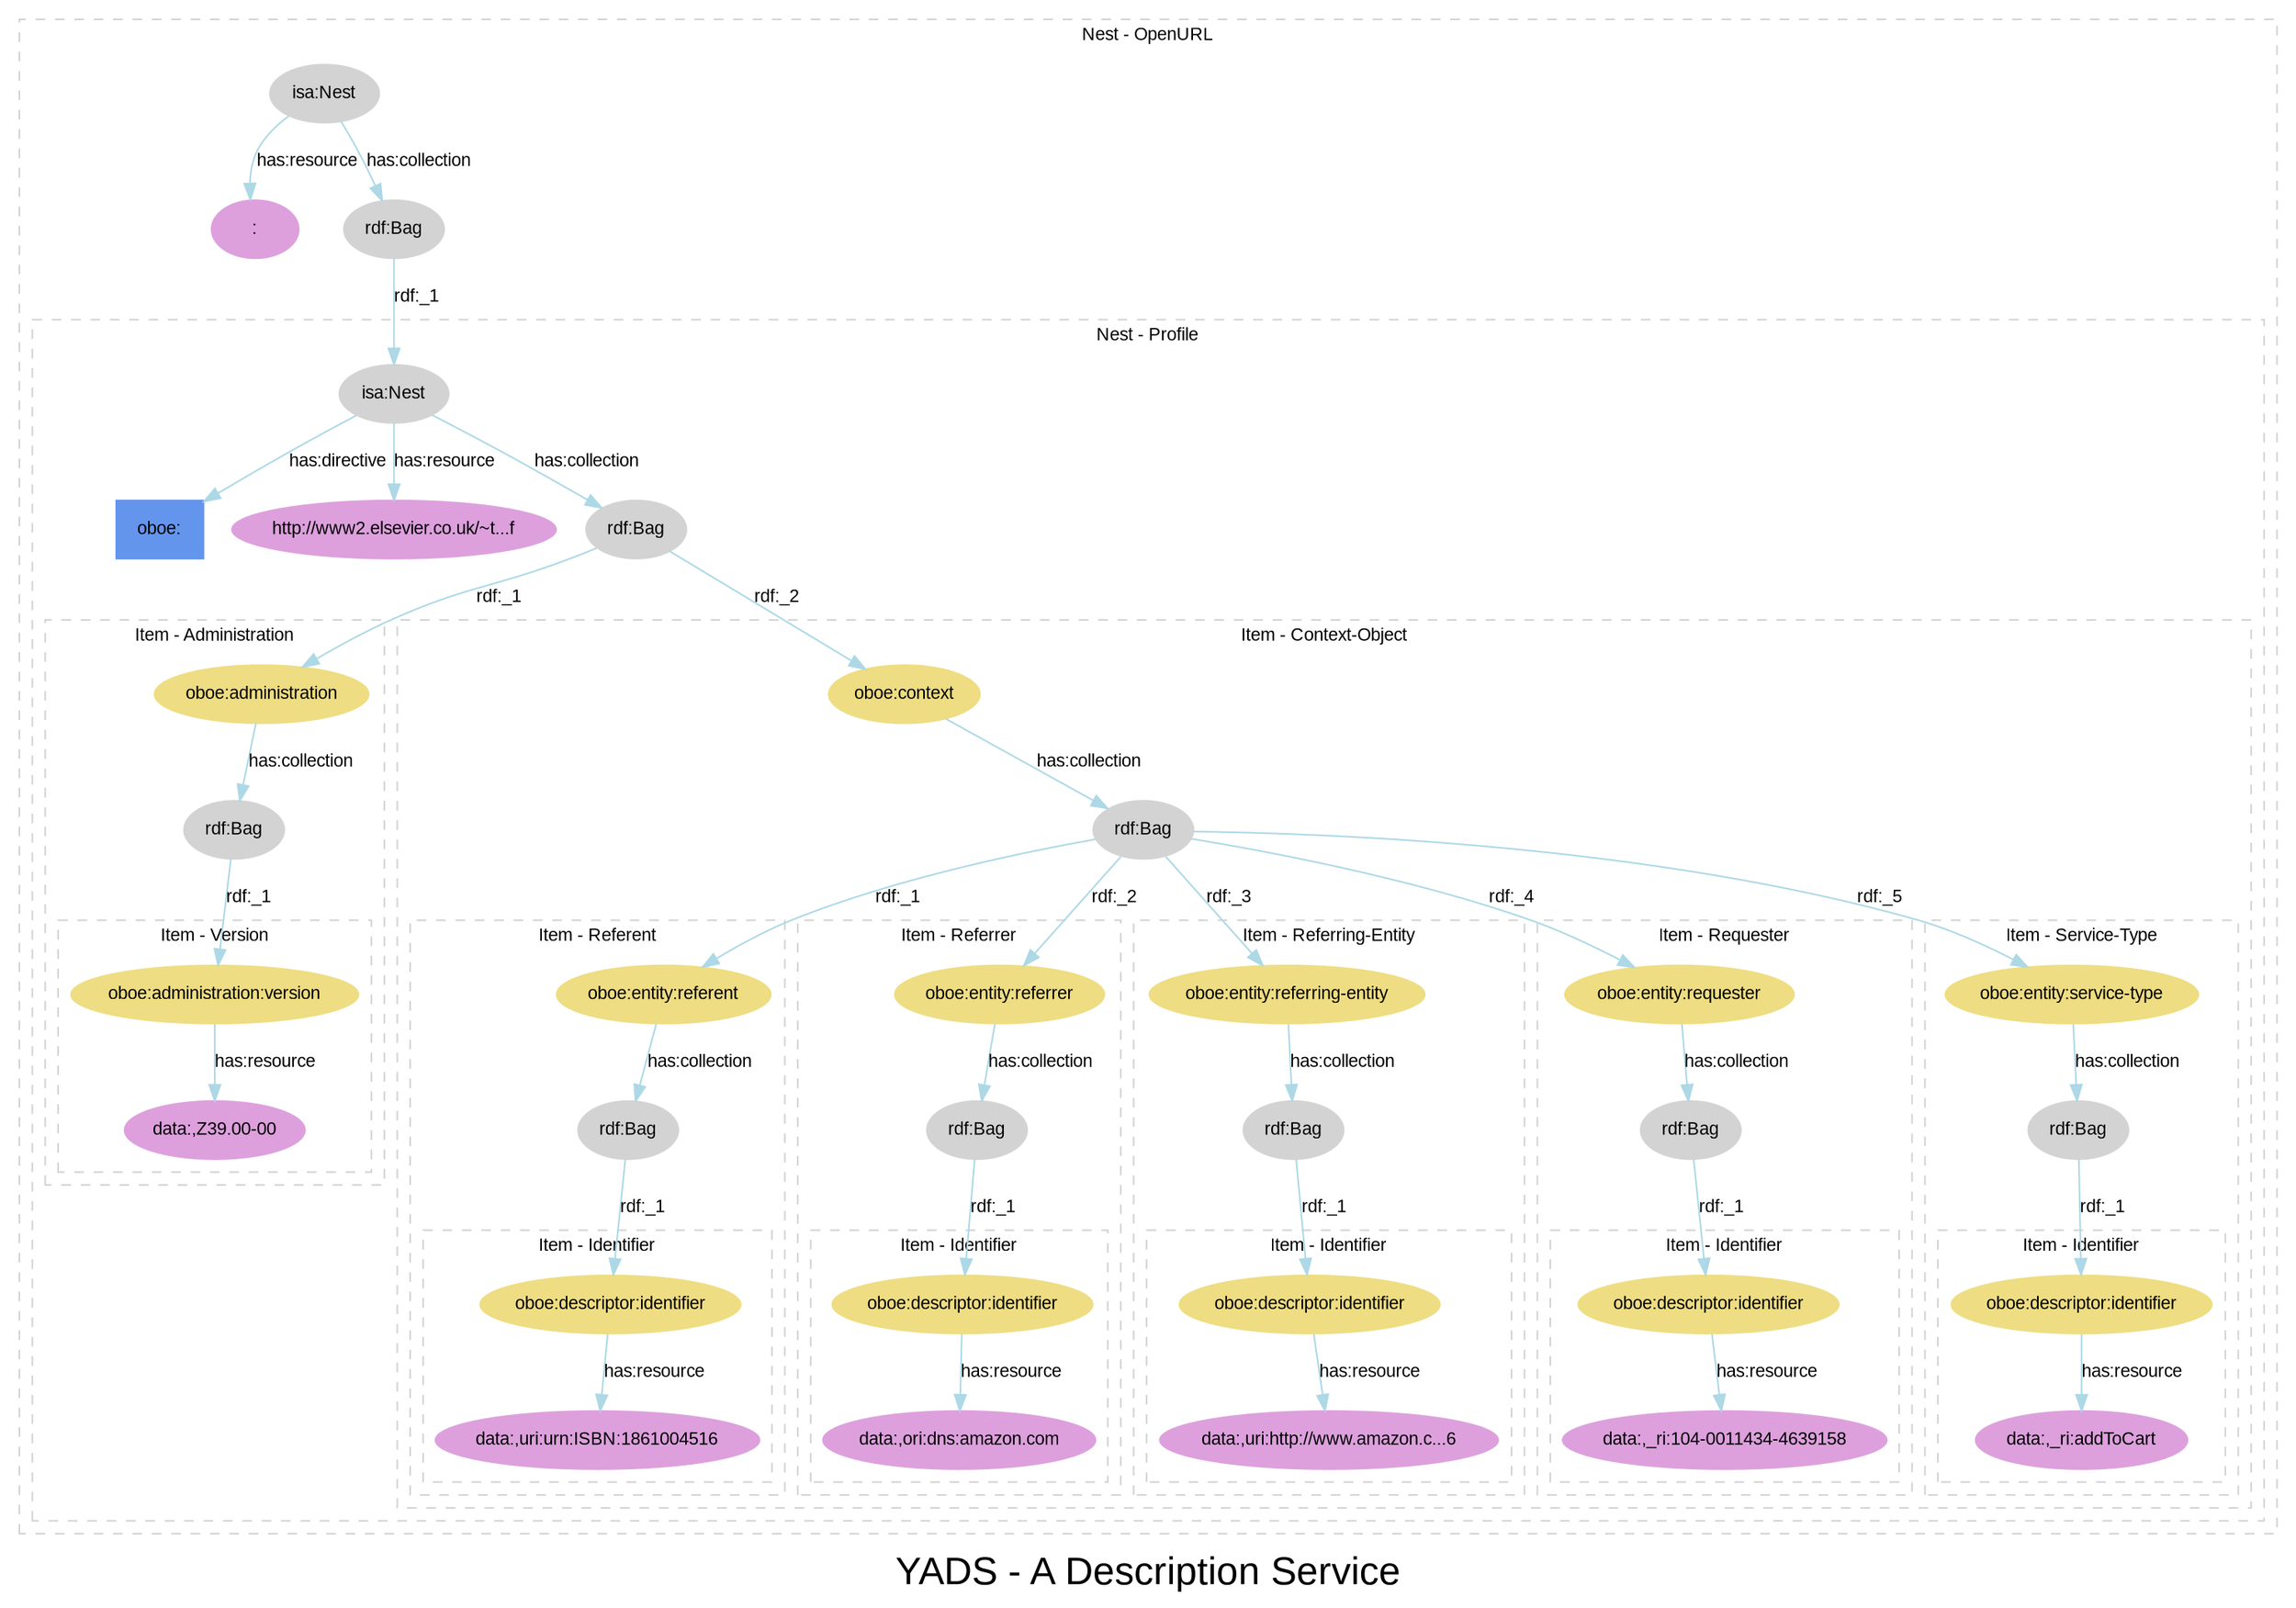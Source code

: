 
digraph yads { 

graph [
  fontname=arial, fontsize=24
  label="YADS - A Description Service"
];
node [
  fontname=arial, fontsize=11, fontcolor=black,
  style=filled, color=cornflowerblue,
];
edge [
  fontname=arial, fontsize=11, fontcolor=black,
  style=filled, color=lightblue,
];
rankdir=TB;

subgraph cluster_1 {

  style=dashed; color=lightgrey;
  fontname=arial; fontsize=11;
  fontcolor="black"; label="Nest - OpenURL";

  ":_1" [label="isa:Nest", color=lightgrey, URL="http://www2.elsevier.co.uk/~tony/1014/yads-schema-2002-04-03#Nest"];
  ":_1" -> ":" [label="has:resource", URL="http://www2.elsevier.co.uk/~tony/1014/yads-schema-2002-04-03#resource"];
  ":_1" -> ":_2" [label="has:collection", URL="http://www2.elsevier.co.uk/~tony/1014/yads-schema-2002-04-03#collection"];
  ":_2" [label="rdf:Bag", color=lightgrey];
  ":" [color=plum, URL=""];
  ":_2" [label="rdf:Bag", color=lightgrey, URL="http://www.w3.org/1999/02/22-rdf-syntax-ns#Bag"];
  ":_2" -> ":_3" [label="rdf:_1", URL="http://www.w3.org/1999/02/22-rdf-syntax-ns#_1"];
":_3" [label="isa:Nest"]

subgraph cluster_3 {

  style=dashed; color=lightgrey;
  fontname=arial; fontsize=11;
  fontcolor="black"; label="Nest - Profile";

  ":_3" [label="isa:Nest", color=lightgrey, URL="http://www2.elsevier.co.uk/~tony/1014/yads-schema-2002-04-03#Nest"];
  ":_3" -> "node_1" [label="has:directive", URL="http://www2.elsevier.co.uk/~tony/1014/yads-schema-2002-04-03#directive"];
  ":_3" -> "http://www2.elsevier.co.uk/~t...f" [label="has:resource", URL="http://www2.elsevier.co.uk/~tony/1014/yads-schema-2002-04-03#resource"];
  ":_3" -> ":_4" [label="has:collection", URL="http://www2.elsevier.co.uk/~tony/1014/yads-schema-2002-04-03#collection"];
  ":_4" [label="rdf:Bag", color=lightgrey];
  "node_1" [shape=box, label="oboe:"];
  "http://www2.elsevier.co.uk/~t...f" [color=plum, URL="http://www2.elsevier.co.uk/~tony/oboe/oboe.rdf"];
  ":_4" [label="rdf:Bag", color=lightgrey, URL="http://www.w3.org/1999/02/22-rdf-syntax-ns#Bag"];
  ":_4" -> ":_5" [label="rdf:_1", URL="http://www.w3.org/1999/02/22-rdf-syntax-ns#_1"];
":_5" [label="isa:Item"]
  ":_4" -> ":_8" [label="rdf:_2", URL="http://www.w3.org/1999/02/22-rdf-syntax-ns#_2"];
":_8" [label="isa:Item"]

subgraph cluster_5 {

  style=dashed; color=lightgrey;
  fontname=arial; fontsize=11;
  fontcolor="black"; label="Item - Administration";

  ":_5" [label="oboe:administration", color=lightgoldenrod];

  ":_5" -> ":_6" [label="has:collection", URL="http://www2.elsevier.co.uk/~tony/1014/yads-schema-2002-04-03#collection"];
  ":_6" [label="rdf:Bag", color=lightgrey];
  ":_6" [label="rdf:Bag", color=lightgrey, URL="http://www.w3.org/1999/02/22-rdf-syntax-ns#Bag"];
  ":_6" -> ":_7" [label="rdf:_1", URL="http://www.w3.org/1999/02/22-rdf-syntax-ns#_1"];
":_7" [label="isa:Item"]

subgraph cluster_7 {

  style=dashed; color=lightgrey;
  fontname=arial; fontsize=11;
  fontcolor="black"; label="Item - Version";

  ":_7" [label="oboe:administration:version", color=lightgoldenrod];

  ":_7" -> "data:,Z39.00-00" [label="has:resource", URL="http://www2.elsevier.co.uk/~tony/1014/yads-schema-2002-04-03#resource"];
  "data:,Z39.00-00" [color=plum, URL="data:,Z39.00-00"];
}

}

subgraph cluster_8 {

  style=dashed; color=lightgrey;
  fontname=arial; fontsize=11;
  fontcolor="black"; label="Item - Context-Object";

  ":_8" [label="oboe:context", color=lightgoldenrod];

  ":_8" -> ":_9" [label="has:collection", URL="http://www2.elsevier.co.uk/~tony/1014/yads-schema-2002-04-03#collection"];
  ":_9" [label="rdf:Bag", color=lightgrey];
  ":_9" [label="rdf:Bag", color=lightgrey, URL="http://www.w3.org/1999/02/22-rdf-syntax-ns#Bag"];
  ":_9" -> ":_10" [label="rdf:_1", URL="http://www.w3.org/1999/02/22-rdf-syntax-ns#_1"];
":_10" [label="isa:Item"]
  ":_9" -> ":_13" [label="rdf:_2", URL="http://www.w3.org/1999/02/22-rdf-syntax-ns#_2"];
":_13" [label="isa:Item"]
  ":_9" -> ":_16" [label="rdf:_3", URL="http://www.w3.org/1999/02/22-rdf-syntax-ns#_3"];
":_16" [label="isa:Item"]
  ":_9" -> ":_19" [label="rdf:_4", URL="http://www.w3.org/1999/02/22-rdf-syntax-ns#_4"];
":_19" [label="isa:Item"]
  ":_9" -> ":_22" [label="rdf:_5", URL="http://www.w3.org/1999/02/22-rdf-syntax-ns#_5"];
":_22" [label="isa:Item"]

subgraph cluster_10 {

  style=dashed; color=lightgrey;
  fontname=arial; fontsize=11;
  fontcolor="black"; label="Item - Referent";

  ":_10" [label="oboe:entity:referent", color=lightgoldenrod];

  ":_10" -> ":_11" [label="has:collection", URL="http://www2.elsevier.co.uk/~tony/1014/yads-schema-2002-04-03#collection"];
  ":_11" [label="rdf:Bag", color=lightgrey];
  ":_11" [label="rdf:Bag", color=lightgrey, URL="http://www.w3.org/1999/02/22-rdf-syntax-ns#Bag"];
  ":_11" -> ":_12" [label="rdf:_1", URL="http://www.w3.org/1999/02/22-rdf-syntax-ns#_1"];
":_12" [label="isa:Item"]

subgraph cluster_12 {

  style=dashed; color=lightgrey;
  fontname=arial; fontsize=11;
  fontcolor="black"; label="Item - Identifier";

  ":_12" [label="oboe:descriptor:identifier", color=lightgoldenrod];

  ":_12" -> "data:,uri:urn:ISBN:1861004516" [label="has:resource", URL="http://www2.elsevier.co.uk/~tony/1014/yads-schema-2002-04-03#resource"];
  "data:,uri:urn:ISBN:1861004516" [color=plum, URL="data:,uri:urn:ISBN:1861004516"];
}

}

subgraph cluster_13 {

  style=dashed; color=lightgrey;
  fontname=arial; fontsize=11;
  fontcolor="black"; label="Item - Referrer";

  ":_13" [label="oboe:entity:referrer", color=lightgoldenrod];

  ":_13" -> ":_14" [label="has:collection", URL="http://www2.elsevier.co.uk/~tony/1014/yads-schema-2002-04-03#collection"];
  ":_14" [label="rdf:Bag", color=lightgrey];
  ":_14" [label="rdf:Bag", color=lightgrey, URL="http://www.w3.org/1999/02/22-rdf-syntax-ns#Bag"];
  ":_14" -> ":_15" [label="rdf:_1", URL="http://www.w3.org/1999/02/22-rdf-syntax-ns#_1"];
":_15" [label="isa:Item"]

subgraph cluster_15 {

  style=dashed; color=lightgrey;
  fontname=arial; fontsize=11;
  fontcolor="black"; label="Item - Identifier";

  ":_15" [label="oboe:descriptor:identifier", color=lightgoldenrod];

  ":_15" -> "data:,ori:dns:amazon.com" [label="has:resource", URL="http://www2.elsevier.co.uk/~tony/1014/yads-schema-2002-04-03#resource"];
  "data:,ori:dns:amazon.com" [color=plum, URL="data:,ori:dns:amazon.com"];
}

}

subgraph cluster_16 {

  style=dashed; color=lightgrey;
  fontname=arial; fontsize=11;
  fontcolor="black"; label="Item - Referring-Entity";

  ":_16" [label="oboe:entity:referring-entity", color=lightgoldenrod];

  ":_16" -> ":_17" [label="has:collection", URL="http://www2.elsevier.co.uk/~tony/1014/yads-schema-2002-04-03#collection"];
  ":_17" [label="rdf:Bag", color=lightgrey];
  ":_17" [label="rdf:Bag", color=lightgrey, URL="http://www.w3.org/1999/02/22-rdf-syntax-ns#Bag"];
  ":_17" -> ":_18" [label="rdf:_1", URL="http://www.w3.org/1999/02/22-rdf-syntax-ns#_1"];
":_18" [label="isa:Item"]

subgraph cluster_18 {

  style=dashed; color=lightgrey;
  fontname=arial; fontsize=11;
  fontcolor="black"; label="Item - Identifier";

  ":_18" [label="oboe:descriptor:identifier", color=lightgoldenrod];

  ":_18" -> "data:,uri:http://www.amazon.c...6" [label="has:resource", URL="http://www2.elsevier.co.uk/~tony/1014/yads-schema-2002-04-03#resource"];
  "data:,uri:http://www.amazon.c...6" [color=plum, URL="data:,uri:http://www.amazon.com/exec/obidos/ASIN/1861004516"];
}

}

subgraph cluster_19 {

  style=dashed; color=lightgrey;
  fontname=arial; fontsize=11;
  fontcolor="black"; label="Item - Requester";

  ":_19" [label="oboe:entity:requester", color=lightgoldenrod];

  ":_19" -> ":_20" [label="has:collection", URL="http://www2.elsevier.co.uk/~tony/1014/yads-schema-2002-04-03#collection"];
  ":_20" [label="rdf:Bag", color=lightgrey];
  ":_20" [label="rdf:Bag", color=lightgrey, URL="http://www.w3.org/1999/02/22-rdf-syntax-ns#Bag"];
  ":_20" -> ":_21" [label="rdf:_1", URL="http://www.w3.org/1999/02/22-rdf-syntax-ns#_1"];
":_21" [label="isa:Item"]

subgraph cluster_21 {

  style=dashed; color=lightgrey;
  fontname=arial; fontsize=11;
  fontcolor="black"; label="Item - Identifier";

  ":_21" [label="oboe:descriptor:identifier", color=lightgoldenrod];

  ":_21" -> "data:,_ri:104-0011434-4639158" [label="has:resource", URL="http://www2.elsevier.co.uk/~tony/1014/yads-schema-2002-04-03#resource"];
  "data:,_ri:104-0011434-4639158" [color=plum, URL="data:,_ri:104-0011434-4639158"];
}

}

subgraph cluster_22 {

  style=dashed; color=lightgrey;
  fontname=arial; fontsize=11;
  fontcolor="black"; label="Item - Service-Type";

  ":_22" [label="oboe:entity:service-type", color=lightgoldenrod];

  ":_22" -> ":_23" [label="has:collection", URL="http://www2.elsevier.co.uk/~tony/1014/yads-schema-2002-04-03#collection"];
  ":_23" [label="rdf:Bag", color=lightgrey];
  ":_23" [label="rdf:Bag", color=lightgrey, URL="http://www.w3.org/1999/02/22-rdf-syntax-ns#Bag"];
  ":_23" -> ":_24" [label="rdf:_1", URL="http://www.w3.org/1999/02/22-rdf-syntax-ns#_1"];
":_24" [label="isa:Item"]

subgraph cluster_24 {

  style=dashed; color=lightgrey;
  fontname=arial; fontsize=11;
  fontcolor="black"; label="Item - Identifier";

  ":_24" [label="oboe:descriptor:identifier", color=lightgoldenrod];

  ":_24" -> "data:,_ri:addToCart" [label="has:resource", URL="http://www2.elsevier.co.uk/~tony/1014/yads-schema-2002-04-03#resource"];
  "data:,_ri:addToCart" [color=plum, URL="data:,_ri:addToCart"];
}

}

}

}

}

}
